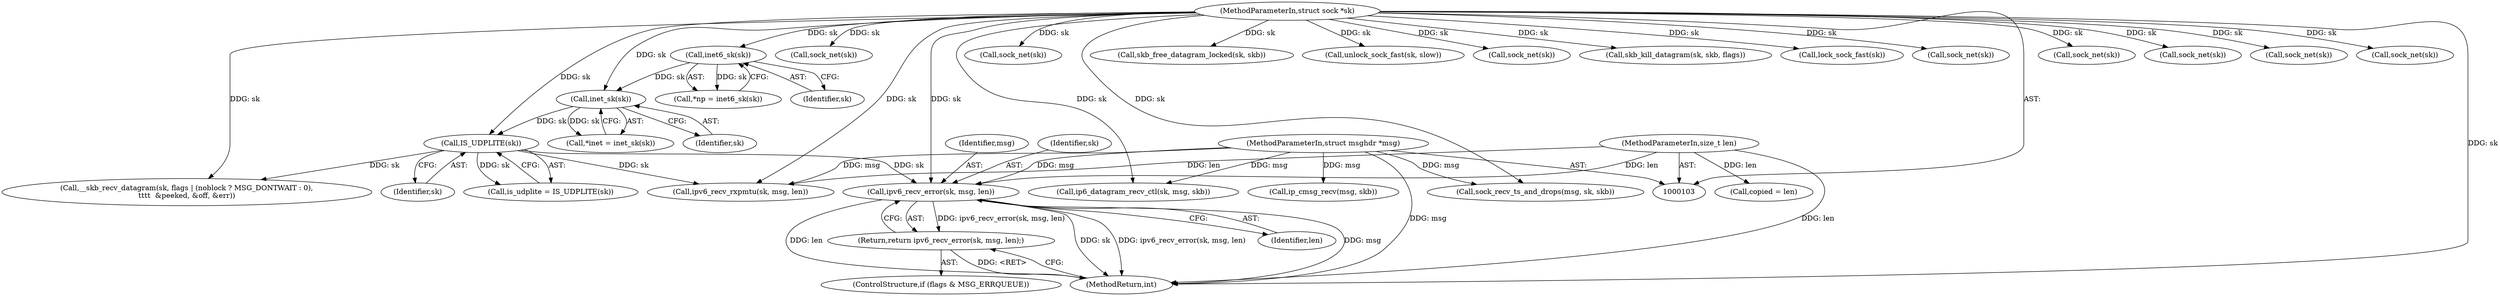 digraph "0_linux_bceaa90240b6019ed73b49965eac7d167610be69_4@API" {
"1000143" [label="(Call,ipv6_recv_error(sk, msg, len))"];
"1000134" [label="(Call,IS_UDPLITE(sk))"];
"1000120" [label="(Call,inet_sk(sk))"];
"1000115" [label="(Call,inet6_sk(sk))"];
"1000105" [label="(MethodParameterIn,struct sock *sk)"];
"1000106" [label="(MethodParameterIn,struct msghdr *msg)"];
"1000107" [label="(MethodParameterIn,size_t len)"];
"1000142" [label="(Return,return ipv6_recv_error(sk, msg, len);)"];
"1000448" [label="(Call,sock_net(sk))"];
"1000312" [label="(Call,sock_recv_ts_and_drops(msg, sk, skb))"];
"1000113" [label="(Call,*np = inet6_sk(sk))"];
"1000105" [label="(MethodParameterIn,struct sock *sk)"];
"1000116" [label="(Identifier,sk)"];
"1000145" [label="(Identifier,msg)"];
"1000483" [label="(MethodReturn,int)"];
"1000135" [label="(Identifier,sk)"];
"1000411" [label="(Call,ip6_datagram_recv_ctl(sk, msg, skb))"];
"1000453" [label="(Call,sock_net(sk))"];
"1000143" [label="(Call,ipv6_recv_error(sk, msg, len))"];
"1000167" [label="(Call,__skb_recv_datagram(sk, flags | (noblock ? MSG_DONTWAIT : 0),\n\t\t\t\t  &peeked, &off, &err))"];
"1000426" [label="(Call,skb_free_datagram_locked(sk, skb))"];
"1000134" [label="(Call,IS_UDPLITE(sk))"];
"1000469" [label="(Call,unlock_sock_fast(sk, slow))"];
"1000138" [label="(ControlStructure,if (flags & MSG_ERRQUEUE))"];
"1000120" [label="(Call,inet_sk(sk))"];
"1000290" [label="(Call,sock_net(sk))"];
"1000439" [label="(Call,skb_kill_datagram(sk, skb, flags))"];
"1000435" [label="(Call,lock_sock_fast(sk))"];
"1000121" [label="(Identifier,sk)"];
"1000146" [label="(Identifier,len)"];
"1000106" [label="(MethodParameterIn,struct msghdr *msg)"];
"1000308" [label="(Call,sock_net(sk))"];
"1000160" [label="(Call,ipv6_recv_rxpmtu(sk, msg, len))"];
"1000142" [label="(Return,return ipv6_recv_error(sk, msg, len);)"];
"1000460" [label="(Call,sock_net(sk))"];
"1000400" [label="(Call,ip_cmsg_recv(msg, skb))"];
"1000193" [label="(Call,copied = len)"];
"1000284" [label="(Call,sock_net(sk))"];
"1000302" [label="(Call,sock_net(sk))"];
"1000115" [label="(Call,inet6_sk(sk))"];
"1000107" [label="(MethodParameterIn,size_t len)"];
"1000144" [label="(Identifier,sk)"];
"1000118" [label="(Call,*inet = inet_sk(sk))"];
"1000465" [label="(Call,sock_net(sk))"];
"1000132" [label="(Call,is_udplite = IS_UDPLITE(sk))"];
"1000143" -> "1000142"  [label="AST: "];
"1000143" -> "1000146"  [label="CFG: "];
"1000144" -> "1000143"  [label="AST: "];
"1000145" -> "1000143"  [label="AST: "];
"1000146" -> "1000143"  [label="AST: "];
"1000142" -> "1000143"  [label="CFG: "];
"1000143" -> "1000483"  [label="DDG: sk"];
"1000143" -> "1000483"  [label="DDG: ipv6_recv_error(sk, msg, len)"];
"1000143" -> "1000483"  [label="DDG: msg"];
"1000143" -> "1000483"  [label="DDG: len"];
"1000143" -> "1000142"  [label="DDG: ipv6_recv_error(sk, msg, len)"];
"1000134" -> "1000143"  [label="DDG: sk"];
"1000105" -> "1000143"  [label="DDG: sk"];
"1000106" -> "1000143"  [label="DDG: msg"];
"1000107" -> "1000143"  [label="DDG: len"];
"1000134" -> "1000132"  [label="AST: "];
"1000134" -> "1000135"  [label="CFG: "];
"1000135" -> "1000134"  [label="AST: "];
"1000132" -> "1000134"  [label="CFG: "];
"1000134" -> "1000132"  [label="DDG: sk"];
"1000120" -> "1000134"  [label="DDG: sk"];
"1000105" -> "1000134"  [label="DDG: sk"];
"1000134" -> "1000160"  [label="DDG: sk"];
"1000134" -> "1000167"  [label="DDG: sk"];
"1000120" -> "1000118"  [label="AST: "];
"1000120" -> "1000121"  [label="CFG: "];
"1000121" -> "1000120"  [label="AST: "];
"1000118" -> "1000120"  [label="CFG: "];
"1000120" -> "1000118"  [label="DDG: sk"];
"1000115" -> "1000120"  [label="DDG: sk"];
"1000105" -> "1000120"  [label="DDG: sk"];
"1000115" -> "1000113"  [label="AST: "];
"1000115" -> "1000116"  [label="CFG: "];
"1000116" -> "1000115"  [label="AST: "];
"1000113" -> "1000115"  [label="CFG: "];
"1000115" -> "1000113"  [label="DDG: sk"];
"1000105" -> "1000115"  [label="DDG: sk"];
"1000105" -> "1000103"  [label="AST: "];
"1000105" -> "1000483"  [label="DDG: sk"];
"1000105" -> "1000160"  [label="DDG: sk"];
"1000105" -> "1000167"  [label="DDG: sk"];
"1000105" -> "1000284"  [label="DDG: sk"];
"1000105" -> "1000290"  [label="DDG: sk"];
"1000105" -> "1000302"  [label="DDG: sk"];
"1000105" -> "1000308"  [label="DDG: sk"];
"1000105" -> "1000312"  [label="DDG: sk"];
"1000105" -> "1000411"  [label="DDG: sk"];
"1000105" -> "1000426"  [label="DDG: sk"];
"1000105" -> "1000435"  [label="DDG: sk"];
"1000105" -> "1000439"  [label="DDG: sk"];
"1000105" -> "1000448"  [label="DDG: sk"];
"1000105" -> "1000453"  [label="DDG: sk"];
"1000105" -> "1000460"  [label="DDG: sk"];
"1000105" -> "1000465"  [label="DDG: sk"];
"1000105" -> "1000469"  [label="DDG: sk"];
"1000106" -> "1000103"  [label="AST: "];
"1000106" -> "1000483"  [label="DDG: msg"];
"1000106" -> "1000160"  [label="DDG: msg"];
"1000106" -> "1000312"  [label="DDG: msg"];
"1000106" -> "1000400"  [label="DDG: msg"];
"1000106" -> "1000411"  [label="DDG: msg"];
"1000107" -> "1000103"  [label="AST: "];
"1000107" -> "1000483"  [label="DDG: len"];
"1000107" -> "1000160"  [label="DDG: len"];
"1000107" -> "1000193"  [label="DDG: len"];
"1000142" -> "1000138"  [label="AST: "];
"1000483" -> "1000142"  [label="CFG: "];
"1000142" -> "1000483"  [label="DDG: <RET>"];
}
